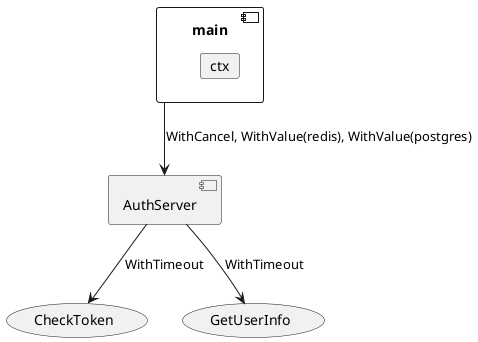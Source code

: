 @startuml context

component main {
    card ctx
}

component AuthServer

main -down-> AuthServer: WithCancel, WithValue(redis), WithValue(postgres)

usecase CheckToken

AuthServer -down-> CheckToken: WithTimeout

usecase GetUserInfo

AuthServer -down-> GetUserInfo: WithTimeout

@enduml